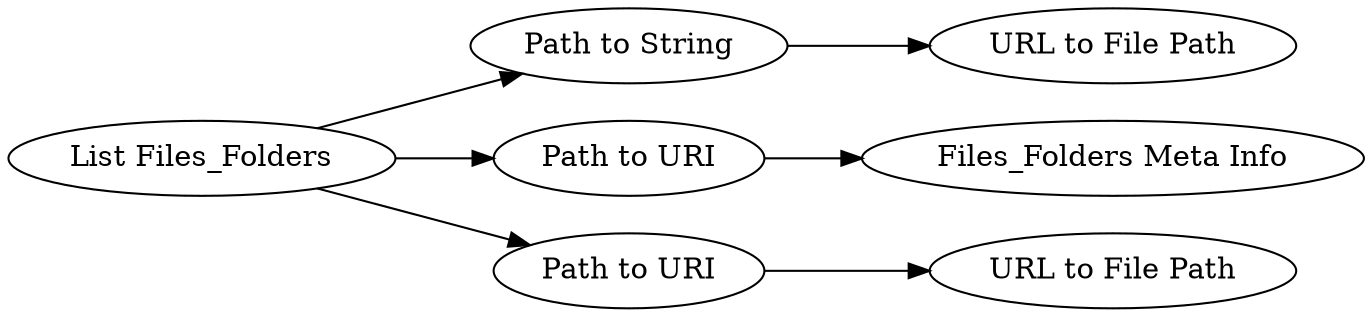 digraph {
	3 -> 10
	9 -> 11
	2 -> 6
	2 -> 9
	2 -> 3
	6 -> 7
	7 [label="URL to File Path"]
	9 [label="Path to URI"]
	11 [label="Files_Folders Meta Info"]
	6 [label="Path to URI"]
	3 [label="Path to String"]
	2 [label="List Files_Folders"]
	10 [label="URL to File Path"]
	rankdir=LR
}
